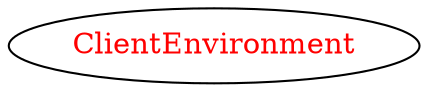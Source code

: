 digraph dependencyGraph {
 concentrate=true;
 ranksep="2.0";
 rankdir="LR"; 
 splines="ortho";
"ClientEnvironment" [fontcolor="red"];
}